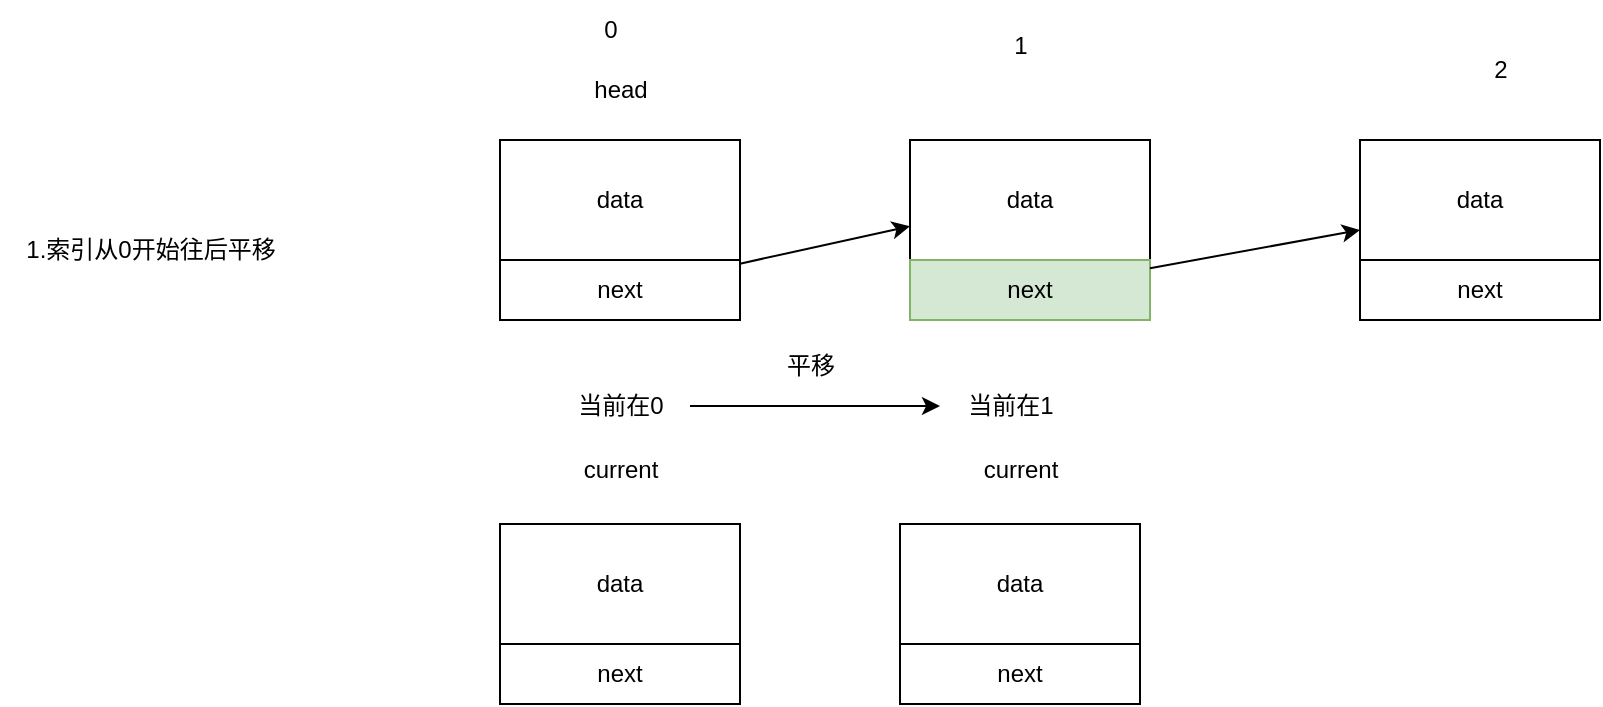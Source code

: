 <mxfile>
    <diagram id="Ns4ZZafLBbf3pL5ysL1U" name="第 1 页">
        <mxGraphModel dx="2192" dy="830" grid="1" gridSize="10" guides="1" tooltips="1" connect="1" arrows="1" fold="1" page="1" pageScale="1" pageWidth="850" pageHeight="1100" math="0" shadow="0">
            <root>
                <mxCell id="0"/>
                <mxCell id="1" parent="0"/>
                <mxCell id="2" value="data&lt;br&gt;" style="rounded=0;whiteSpace=wrap;html=1;" parent="1" vertex="1">
                    <mxGeometry x="-390" y="350" width="120" height="60" as="geometry"/>
                </mxCell>
                <mxCell id="3" style="edgeStyle=none;html=1;" parent="1" source="4" target="6" edge="1">
                    <mxGeometry relative="1" as="geometry"/>
                </mxCell>
                <mxCell id="4" value="next" style="rounded=0;whiteSpace=wrap;html=1;" parent="1" vertex="1">
                    <mxGeometry x="-390" y="410" width="120" height="30" as="geometry"/>
                </mxCell>
                <mxCell id="5" value="" style="group" parent="1" vertex="1" connectable="0">
                    <mxGeometry x="-185" y="350" width="120" height="90" as="geometry"/>
                </mxCell>
                <mxCell id="6" value="data&lt;br&gt;" style="rounded=0;whiteSpace=wrap;html=1;" parent="5" vertex="1">
                    <mxGeometry width="120" height="60" as="geometry"/>
                </mxCell>
                <mxCell id="7" value="next" style="rounded=0;whiteSpace=wrap;html=1;fillColor=#d5e8d4;strokeColor=#82b366;" parent="5" vertex="1">
                    <mxGeometry y="60" width="120" height="30" as="geometry"/>
                </mxCell>
                <mxCell id="8" value="0" style="text;html=1;align=center;verticalAlign=middle;resizable=0;points=[];autosize=1;strokeColor=none;fillColor=none;" parent="1" vertex="1">
                    <mxGeometry x="-350" y="280" width="30" height="30" as="geometry"/>
                </mxCell>
                <mxCell id="9" value="1" style="text;html=1;align=center;verticalAlign=middle;resizable=0;points=[];autosize=1;strokeColor=none;fillColor=none;" parent="1" vertex="1">
                    <mxGeometry x="-145" y="288" width="30" height="30" as="geometry"/>
                </mxCell>
                <mxCell id="10" value="" style="group" parent="1" vertex="1" connectable="0">
                    <mxGeometry x="40" y="350" width="120" height="90" as="geometry"/>
                </mxCell>
                <mxCell id="11" value="data&lt;br&gt;" style="rounded=0;whiteSpace=wrap;html=1;" parent="10" vertex="1">
                    <mxGeometry width="120" height="60" as="geometry"/>
                </mxCell>
                <mxCell id="12" value="next" style="rounded=0;whiteSpace=wrap;html=1;" parent="10" vertex="1">
                    <mxGeometry y="60" width="120" height="30" as="geometry"/>
                </mxCell>
                <mxCell id="13" style="edgeStyle=none;html=1;entryX=0;entryY=0.75;entryDx=0;entryDy=0;" parent="1" source="7" target="11" edge="1">
                    <mxGeometry relative="1" as="geometry"/>
                </mxCell>
                <mxCell id="14" value="2" style="text;html=1;align=center;verticalAlign=middle;resizable=0;points=[];autosize=1;strokeColor=none;fillColor=none;" parent="1" vertex="1">
                    <mxGeometry x="95" y="300" width="30" height="30" as="geometry"/>
                </mxCell>
                <mxCell id="15" value="" style="group" parent="1" vertex="1" connectable="0">
                    <mxGeometry x="-390" y="500" width="120" height="132" as="geometry"/>
                </mxCell>
                <mxCell id="16" value="" style="group" parent="15" vertex="1" connectable="0">
                    <mxGeometry y="42" width="120" height="90" as="geometry"/>
                </mxCell>
                <mxCell id="17" value="data&lt;br&gt;" style="rounded=0;whiteSpace=wrap;html=1;" parent="16" vertex="1">
                    <mxGeometry width="120" height="60" as="geometry"/>
                </mxCell>
                <mxCell id="18" value="next" style="rounded=0;whiteSpace=wrap;html=1;" parent="16" vertex="1">
                    <mxGeometry y="60" width="120" height="30" as="geometry"/>
                </mxCell>
                <mxCell id="19" value="current" style="text;html=1;align=center;verticalAlign=middle;resizable=0;points=[];autosize=1;strokeColor=none;fillColor=none;" parent="15" vertex="1">
                    <mxGeometry x="30" width="60" height="30" as="geometry"/>
                </mxCell>
                <mxCell id="20" value="" style="group" parent="1" vertex="1" connectable="0">
                    <mxGeometry x="-190" y="500" width="120" height="132" as="geometry"/>
                </mxCell>
                <mxCell id="21" value="" style="group" parent="20" vertex="1" connectable="0">
                    <mxGeometry y="42" width="120" height="90" as="geometry"/>
                </mxCell>
                <mxCell id="22" value="data&lt;br&gt;" style="rounded=0;whiteSpace=wrap;html=1;" parent="21" vertex="1">
                    <mxGeometry width="120" height="60" as="geometry"/>
                </mxCell>
                <mxCell id="23" value="next" style="rounded=0;whiteSpace=wrap;html=1;" parent="21" vertex="1">
                    <mxGeometry y="60" width="120" height="30" as="geometry"/>
                </mxCell>
                <mxCell id="24" value="current" style="text;html=1;align=center;verticalAlign=middle;resizable=0;points=[];autosize=1;strokeColor=none;fillColor=none;" parent="20" vertex="1">
                    <mxGeometry x="30" width="60" height="30" as="geometry"/>
                </mxCell>
                <mxCell id="25" style="edgeStyle=none;html=1;" parent="1" source="26" target="27" edge="1">
                    <mxGeometry relative="1" as="geometry"/>
                </mxCell>
                <mxCell id="26" value="当前在0" style="text;html=1;align=center;verticalAlign=middle;resizable=0;points=[];autosize=1;strokeColor=none;fillColor=none;" parent="1" vertex="1">
                    <mxGeometry x="-365" y="468" width="70" height="30" as="geometry"/>
                </mxCell>
                <mxCell id="27" value="当前在1" style="text;html=1;align=center;verticalAlign=middle;resizable=0;points=[];autosize=1;strokeColor=none;fillColor=none;" parent="1" vertex="1">
                    <mxGeometry x="-170" y="468" width="70" height="30" as="geometry"/>
                </mxCell>
                <mxCell id="28" value="平移" style="text;html=1;align=center;verticalAlign=middle;resizable=0;points=[];autosize=1;strokeColor=none;fillColor=none;" parent="1" vertex="1">
                    <mxGeometry x="-260" y="448" width="50" height="30" as="geometry"/>
                </mxCell>
                <mxCell id="30" value="1.索引从0开始往后平移" style="text;html=1;align=center;verticalAlign=middle;resizable=0;points=[];autosize=1;strokeColor=none;fillColor=none;" parent="1" vertex="1">
                    <mxGeometry x="-640" y="390" width="150" height="30" as="geometry"/>
                </mxCell>
                <mxCell id="32" value="head" style="text;html=1;align=center;verticalAlign=middle;resizable=0;points=[];autosize=1;strokeColor=none;fillColor=none;" vertex="1" parent="1">
                    <mxGeometry x="-355" y="310" width="50" height="30" as="geometry"/>
                </mxCell>
            </root>
        </mxGraphModel>
    </diagram>
</mxfile>